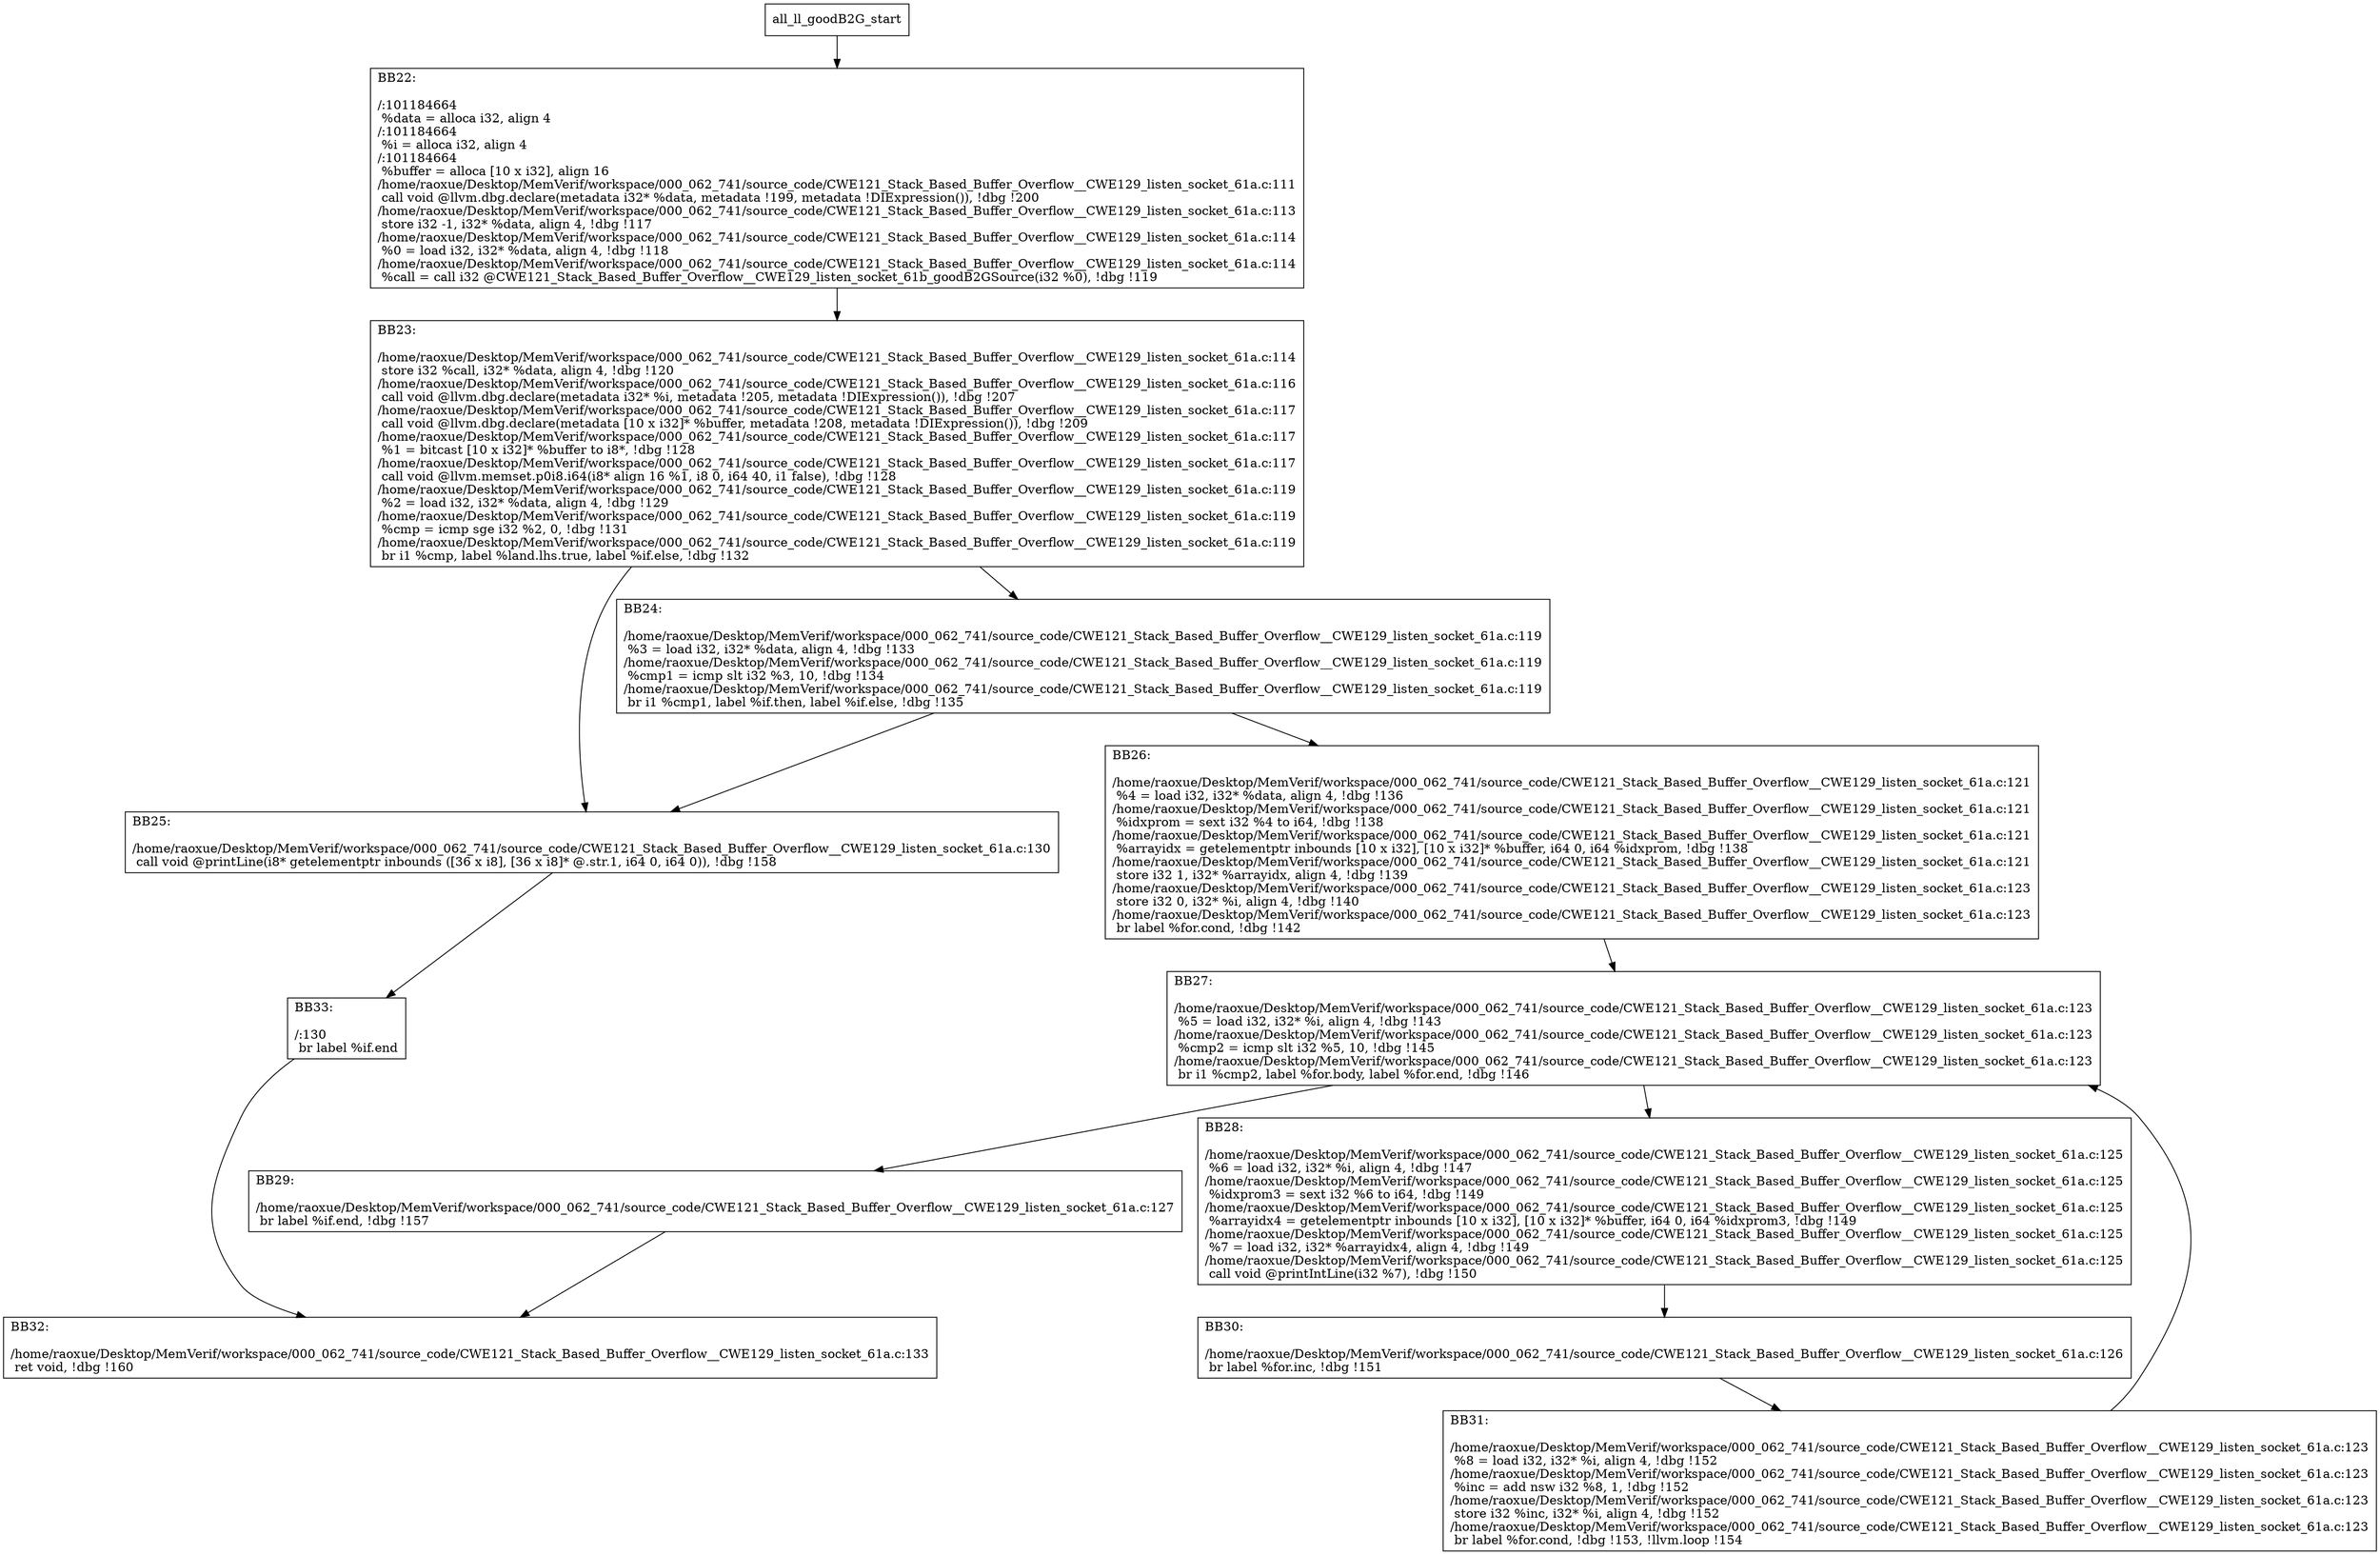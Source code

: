 digraph "CFG for'all_ll_goodB2G' function" {
	BBall_ll_goodB2G_start[shape=record,label="{all_ll_goodB2G_start}"];
	BBall_ll_goodB2G_start-> all_ll_goodB2GBB22;
	all_ll_goodB2GBB22 [shape=record, label="{BB22:\l\l/:101184664\l
  %data = alloca i32, align 4\l
/:101184664\l
  %i = alloca i32, align 4\l
/:101184664\l
  %buffer = alloca [10 x i32], align 16\l
/home/raoxue/Desktop/MemVerif/workspace/000_062_741/source_code/CWE121_Stack_Based_Buffer_Overflow__CWE129_listen_socket_61a.c:111\l
  call void @llvm.dbg.declare(metadata i32* %data, metadata !199, metadata !DIExpression()), !dbg !200\l
/home/raoxue/Desktop/MemVerif/workspace/000_062_741/source_code/CWE121_Stack_Based_Buffer_Overflow__CWE129_listen_socket_61a.c:113\l
  store i32 -1, i32* %data, align 4, !dbg !117\l
/home/raoxue/Desktop/MemVerif/workspace/000_062_741/source_code/CWE121_Stack_Based_Buffer_Overflow__CWE129_listen_socket_61a.c:114\l
  %0 = load i32, i32* %data, align 4, !dbg !118\l
/home/raoxue/Desktop/MemVerif/workspace/000_062_741/source_code/CWE121_Stack_Based_Buffer_Overflow__CWE129_listen_socket_61a.c:114\l
  %call = call i32 @CWE121_Stack_Based_Buffer_Overflow__CWE129_listen_socket_61b_goodB2GSource(i32 %0), !dbg !119\l
}"];
	all_ll_goodB2GBB22-> all_ll_goodB2GBB23;
	all_ll_goodB2GBB23 [shape=record, label="{BB23:\l\l/home/raoxue/Desktop/MemVerif/workspace/000_062_741/source_code/CWE121_Stack_Based_Buffer_Overflow__CWE129_listen_socket_61a.c:114\l
  store i32 %call, i32* %data, align 4, !dbg !120\l
/home/raoxue/Desktop/MemVerif/workspace/000_062_741/source_code/CWE121_Stack_Based_Buffer_Overflow__CWE129_listen_socket_61a.c:116\l
  call void @llvm.dbg.declare(metadata i32* %i, metadata !205, metadata !DIExpression()), !dbg !207\l
/home/raoxue/Desktop/MemVerif/workspace/000_062_741/source_code/CWE121_Stack_Based_Buffer_Overflow__CWE129_listen_socket_61a.c:117\l
  call void @llvm.dbg.declare(metadata [10 x i32]* %buffer, metadata !208, metadata !DIExpression()), !dbg !209\l
/home/raoxue/Desktop/MemVerif/workspace/000_062_741/source_code/CWE121_Stack_Based_Buffer_Overflow__CWE129_listen_socket_61a.c:117\l
  %1 = bitcast [10 x i32]* %buffer to i8*, !dbg !128\l
/home/raoxue/Desktop/MemVerif/workspace/000_062_741/source_code/CWE121_Stack_Based_Buffer_Overflow__CWE129_listen_socket_61a.c:117\l
  call void @llvm.memset.p0i8.i64(i8* align 16 %1, i8 0, i64 40, i1 false), !dbg !128\l
/home/raoxue/Desktop/MemVerif/workspace/000_062_741/source_code/CWE121_Stack_Based_Buffer_Overflow__CWE129_listen_socket_61a.c:119\l
  %2 = load i32, i32* %data, align 4, !dbg !129\l
/home/raoxue/Desktop/MemVerif/workspace/000_062_741/source_code/CWE121_Stack_Based_Buffer_Overflow__CWE129_listen_socket_61a.c:119\l
  %cmp = icmp sge i32 %2, 0, !dbg !131\l
/home/raoxue/Desktop/MemVerif/workspace/000_062_741/source_code/CWE121_Stack_Based_Buffer_Overflow__CWE129_listen_socket_61a.c:119\l
  br i1 %cmp, label %land.lhs.true, label %if.else, !dbg !132\l
}"];
	all_ll_goodB2GBB23-> all_ll_goodB2GBB24;
	all_ll_goodB2GBB23-> all_ll_goodB2GBB25;
	all_ll_goodB2GBB24 [shape=record, label="{BB24:\l\l/home/raoxue/Desktop/MemVerif/workspace/000_062_741/source_code/CWE121_Stack_Based_Buffer_Overflow__CWE129_listen_socket_61a.c:119\l
  %3 = load i32, i32* %data, align 4, !dbg !133\l
/home/raoxue/Desktop/MemVerif/workspace/000_062_741/source_code/CWE121_Stack_Based_Buffer_Overflow__CWE129_listen_socket_61a.c:119\l
  %cmp1 = icmp slt i32 %3, 10, !dbg !134\l
/home/raoxue/Desktop/MemVerif/workspace/000_062_741/source_code/CWE121_Stack_Based_Buffer_Overflow__CWE129_listen_socket_61a.c:119\l
  br i1 %cmp1, label %if.then, label %if.else, !dbg !135\l
}"];
	all_ll_goodB2GBB24-> all_ll_goodB2GBB26;
	all_ll_goodB2GBB24-> all_ll_goodB2GBB25;
	all_ll_goodB2GBB26 [shape=record, label="{BB26:\l\l/home/raoxue/Desktop/MemVerif/workspace/000_062_741/source_code/CWE121_Stack_Based_Buffer_Overflow__CWE129_listen_socket_61a.c:121\l
  %4 = load i32, i32* %data, align 4, !dbg !136\l
/home/raoxue/Desktop/MemVerif/workspace/000_062_741/source_code/CWE121_Stack_Based_Buffer_Overflow__CWE129_listen_socket_61a.c:121\l
  %idxprom = sext i32 %4 to i64, !dbg !138\l
/home/raoxue/Desktop/MemVerif/workspace/000_062_741/source_code/CWE121_Stack_Based_Buffer_Overflow__CWE129_listen_socket_61a.c:121\l
  %arrayidx = getelementptr inbounds [10 x i32], [10 x i32]* %buffer, i64 0, i64 %idxprom, !dbg !138\l
/home/raoxue/Desktop/MemVerif/workspace/000_062_741/source_code/CWE121_Stack_Based_Buffer_Overflow__CWE129_listen_socket_61a.c:121\l
  store i32 1, i32* %arrayidx, align 4, !dbg !139\l
/home/raoxue/Desktop/MemVerif/workspace/000_062_741/source_code/CWE121_Stack_Based_Buffer_Overflow__CWE129_listen_socket_61a.c:123\l
  store i32 0, i32* %i, align 4, !dbg !140\l
/home/raoxue/Desktop/MemVerif/workspace/000_062_741/source_code/CWE121_Stack_Based_Buffer_Overflow__CWE129_listen_socket_61a.c:123\l
  br label %for.cond, !dbg !142\l
}"];
	all_ll_goodB2GBB26-> all_ll_goodB2GBB27;
	all_ll_goodB2GBB27 [shape=record, label="{BB27:\l\l/home/raoxue/Desktop/MemVerif/workspace/000_062_741/source_code/CWE121_Stack_Based_Buffer_Overflow__CWE129_listen_socket_61a.c:123\l
  %5 = load i32, i32* %i, align 4, !dbg !143\l
/home/raoxue/Desktop/MemVerif/workspace/000_062_741/source_code/CWE121_Stack_Based_Buffer_Overflow__CWE129_listen_socket_61a.c:123\l
  %cmp2 = icmp slt i32 %5, 10, !dbg !145\l
/home/raoxue/Desktop/MemVerif/workspace/000_062_741/source_code/CWE121_Stack_Based_Buffer_Overflow__CWE129_listen_socket_61a.c:123\l
  br i1 %cmp2, label %for.body, label %for.end, !dbg !146\l
}"];
	all_ll_goodB2GBB27-> all_ll_goodB2GBB28;
	all_ll_goodB2GBB27-> all_ll_goodB2GBB29;
	all_ll_goodB2GBB28 [shape=record, label="{BB28:\l\l/home/raoxue/Desktop/MemVerif/workspace/000_062_741/source_code/CWE121_Stack_Based_Buffer_Overflow__CWE129_listen_socket_61a.c:125\l
  %6 = load i32, i32* %i, align 4, !dbg !147\l
/home/raoxue/Desktop/MemVerif/workspace/000_062_741/source_code/CWE121_Stack_Based_Buffer_Overflow__CWE129_listen_socket_61a.c:125\l
  %idxprom3 = sext i32 %6 to i64, !dbg !149\l
/home/raoxue/Desktop/MemVerif/workspace/000_062_741/source_code/CWE121_Stack_Based_Buffer_Overflow__CWE129_listen_socket_61a.c:125\l
  %arrayidx4 = getelementptr inbounds [10 x i32], [10 x i32]* %buffer, i64 0, i64 %idxprom3, !dbg !149\l
/home/raoxue/Desktop/MemVerif/workspace/000_062_741/source_code/CWE121_Stack_Based_Buffer_Overflow__CWE129_listen_socket_61a.c:125\l
  %7 = load i32, i32* %arrayidx4, align 4, !dbg !149\l
/home/raoxue/Desktop/MemVerif/workspace/000_062_741/source_code/CWE121_Stack_Based_Buffer_Overflow__CWE129_listen_socket_61a.c:125\l
  call void @printIntLine(i32 %7), !dbg !150\l
}"];
	all_ll_goodB2GBB28-> all_ll_goodB2GBB30;
	all_ll_goodB2GBB30 [shape=record, label="{BB30:\l\l/home/raoxue/Desktop/MemVerif/workspace/000_062_741/source_code/CWE121_Stack_Based_Buffer_Overflow__CWE129_listen_socket_61a.c:126\l
  br label %for.inc, !dbg !151\l
}"];
	all_ll_goodB2GBB30-> all_ll_goodB2GBB31;
	all_ll_goodB2GBB31 [shape=record, label="{BB31:\l\l/home/raoxue/Desktop/MemVerif/workspace/000_062_741/source_code/CWE121_Stack_Based_Buffer_Overflow__CWE129_listen_socket_61a.c:123\l
  %8 = load i32, i32* %i, align 4, !dbg !152\l
/home/raoxue/Desktop/MemVerif/workspace/000_062_741/source_code/CWE121_Stack_Based_Buffer_Overflow__CWE129_listen_socket_61a.c:123\l
  %inc = add nsw i32 %8, 1, !dbg !152\l
/home/raoxue/Desktop/MemVerif/workspace/000_062_741/source_code/CWE121_Stack_Based_Buffer_Overflow__CWE129_listen_socket_61a.c:123\l
  store i32 %inc, i32* %i, align 4, !dbg !152\l
/home/raoxue/Desktop/MemVerif/workspace/000_062_741/source_code/CWE121_Stack_Based_Buffer_Overflow__CWE129_listen_socket_61a.c:123\l
  br label %for.cond, !dbg !153, !llvm.loop !154\l
}"];
	all_ll_goodB2GBB31-> all_ll_goodB2GBB27;
	all_ll_goodB2GBB29 [shape=record, label="{BB29:\l\l/home/raoxue/Desktop/MemVerif/workspace/000_062_741/source_code/CWE121_Stack_Based_Buffer_Overflow__CWE129_listen_socket_61a.c:127\l
  br label %if.end, !dbg !157\l
}"];
	all_ll_goodB2GBB29-> all_ll_goodB2GBB32;
	all_ll_goodB2GBB25 [shape=record, label="{BB25:\l\l/home/raoxue/Desktop/MemVerif/workspace/000_062_741/source_code/CWE121_Stack_Based_Buffer_Overflow__CWE129_listen_socket_61a.c:130\l
  call void @printLine(i8* getelementptr inbounds ([36 x i8], [36 x i8]* @.str.1, i64 0, i64 0)), !dbg !158\l
}"];
	all_ll_goodB2GBB25-> all_ll_goodB2GBB33;
	all_ll_goodB2GBB33 [shape=record, label="{BB33:\l\l/:130\l
  br label %if.end\l
}"];
	all_ll_goodB2GBB33-> all_ll_goodB2GBB32;
	all_ll_goodB2GBB32 [shape=record, label="{BB32:\l\l/home/raoxue/Desktop/MemVerif/workspace/000_062_741/source_code/CWE121_Stack_Based_Buffer_Overflow__CWE129_listen_socket_61a.c:133\l
  ret void, !dbg !160\l
}"];
}
